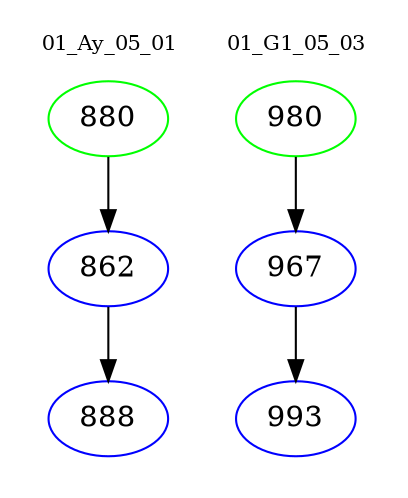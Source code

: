 digraph{
subgraph cluster_0 {
color = white
label = "01_Ay_05_01";
fontsize=10;
T0_880 [label="880", color="green"]
T0_880 -> T0_862 [color="black"]
T0_862 [label="862", color="blue"]
T0_862 -> T0_888 [color="black"]
T0_888 [label="888", color="blue"]
}
subgraph cluster_1 {
color = white
label = "01_G1_05_03";
fontsize=10;
T1_980 [label="980", color="green"]
T1_980 -> T1_967 [color="black"]
T1_967 [label="967", color="blue"]
T1_967 -> T1_993 [color="black"]
T1_993 [label="993", color="blue"]
}
}
